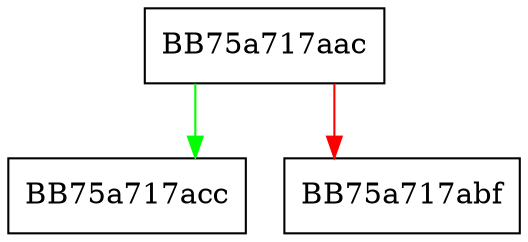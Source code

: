 digraph _Buy_nonzero {
  node [shape="box"];
  graph [splines=ortho];
  BB75a717aac -> BB75a717acc [color="green"];
  BB75a717aac -> BB75a717abf [color="red"];
}